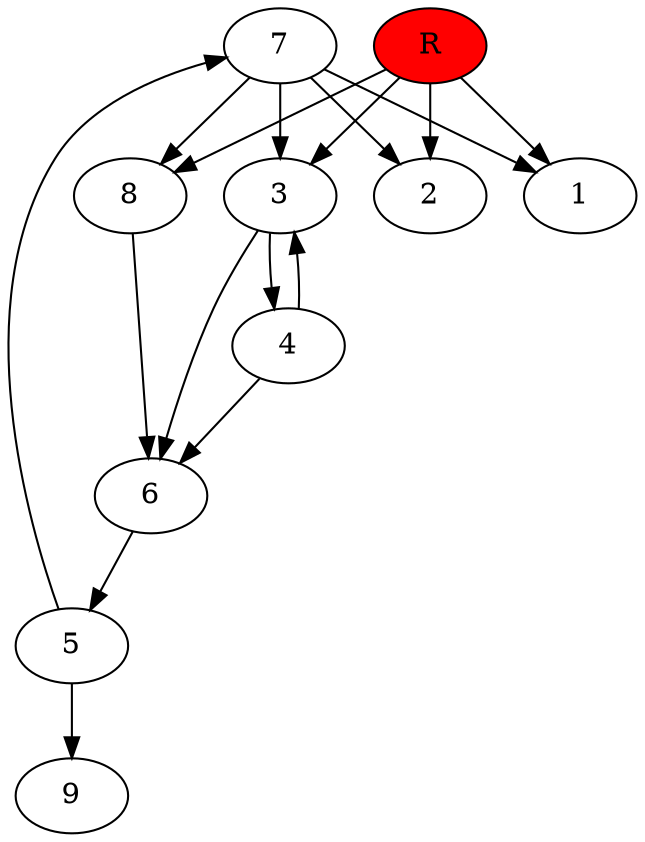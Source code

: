 digraph prb79275 {
	1
	2
	3
	4
	5
	6
	7
	8
	R [fillcolor="#ff0000" style=filled]
	3 -> 4
	3 -> 6
	4 -> 3
	4 -> 6
	5 -> 7
	5 -> 9
	6 -> 5
	7 -> 1
	7 -> 2
	7 -> 3
	7 -> 8
	8 -> 6
	R -> 1
	R -> 2
	R -> 3
	R -> 8
}
